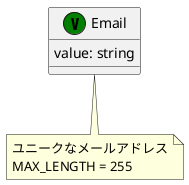 @startuml Email

class "Email" as Email << (V, green) >> {
    value: string
}

note bottom of Email
    ユニークなメールアドレス
    MAX_LENGTH = 255
end note

@enduml
